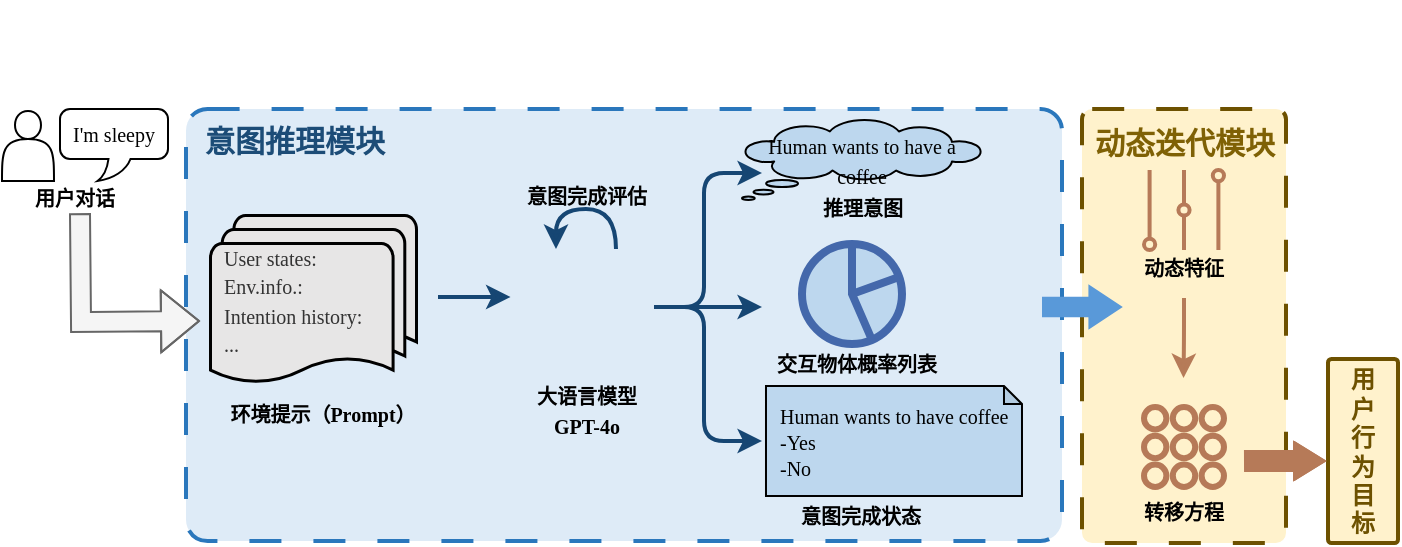<mxfile version="26.2.12">
  <diagram name="第 1 页" id="LBwYV1cpOcLLt1L9Yb_N">
    <mxGraphModel dx="4068" dy="1640" grid="0" gridSize="10" guides="1" tooltips="1" connect="1" arrows="1" fold="1" page="1" pageScale="1" pageWidth="827" pageHeight="1169" math="0" shadow="0">
      <root>
        <mxCell id="0" />
        <mxCell id="1" parent="0" />
        <mxCell id="5TARoNKbcyH-ZK2RdMgg-2" value="" style="rounded=1;arcSize=5;whiteSpace=wrap;html=1;fillColor=light-dark(#deebf7, #1d293b);strokeColor=light-dark(#2a77bc, #5c79a3);strokeWidth=2;dashed=1;dashPattern=8 8;movable=1;resizable=1;rotatable=1;deletable=1;editable=1;locked=0;connectable=1;" vertex="1" parent="1">
          <mxGeometry x="-1522" y="79.5" width="438" height="216" as="geometry" />
        </mxCell>
        <mxCell id="5TARoNKbcyH-ZK2RdMgg-3" style="edgeStyle=orthogonalEdgeStyle;rounded=1;orthogonalLoop=1;jettySize=auto;html=1;fillColor=#1ba1e2;strokeColor=light-dark(#164673, #51afe7);curved=0;textShadow=1;strokeWidth=2;movable=1;resizable=1;rotatable=1;deletable=1;editable=1;locked=0;connectable=1;" edge="1" parent="1">
          <mxGeometry relative="1" as="geometry">
            <mxPoint x="-1396" y="173.5" as="sourcePoint" />
            <mxPoint x="-1359.73" y="173.5" as="targetPoint" />
          </mxGeometry>
        </mxCell>
        <mxCell id="5TARoNKbcyH-ZK2RdMgg-8" value="" style="group;align=left;movable=1;resizable=1;rotatable=1;deletable=1;editable=1;locked=0;connectable=1;" vertex="1" connectable="0" parent="1">
          <mxGeometry x="-1505" y="112.5" width="111.27" height="138" as="geometry" />
        </mxCell>
        <mxCell id="5TARoNKbcyH-ZK2RdMgg-9" value="&lt;b&gt;&lt;font style=&quot;font-size: 10px;&quot; face=&quot;Times New Roman&quot;&gt;环境提示（Prompt）&lt;/font&gt;&lt;/b&gt;" style="text;html=1;align=center;verticalAlign=middle;resizable=1;points=[];autosize=1;strokeColor=none;fillColor=none;movable=1;rotatable=1;deletable=1;editable=1;locked=0;connectable=1;" vertex="1" parent="5TARoNKbcyH-ZK2RdMgg-8">
          <mxGeometry x="-4.817" y="106.593" width="111" height="26" as="geometry" />
        </mxCell>
        <mxCell id="5TARoNKbcyH-ZK2RdMgg-10" value="&lt;div style=&quot;color: rgb(51, 51, 51);&quot;&gt;&lt;span style=&quot;background-color: transparent; color: light-dark(rgb(51, 51, 51), rgb(193, 193, 193));&quot;&gt;&lt;font style=&quot;font-size: 10px;&quot; face=&quot;Times New Roman&quot;&gt;&amp;nbsp; User states:&lt;/font&gt;&lt;/span&gt;&lt;/div&gt;&lt;div style=&quot;color: rgb(51, 51, 51);&quot;&gt;&lt;span style=&quot;background-color: transparent; color: light-dark(rgb(51, 51, 51), rgb(193, 193, 193));&quot;&gt;&lt;font style=&quot;font-size: 10px;&quot; face=&quot;Times New Roman&quot;&gt;&amp;nbsp; Env.info.:&lt;/font&gt;&lt;/span&gt;&lt;/div&gt;&lt;div style=&quot;color: rgb(51, 51, 51);&quot;&gt;&lt;font style=&quot;font-size: 10px;&quot; face=&quot;Times New Roman&quot;&gt;&amp;nbsp; Intention history:&lt;/font&gt;&lt;/div&gt;&lt;div style=&quot;color: rgb(51, 51, 51);&quot;&gt;&lt;font style=&quot;font-size: 10px;&quot; face=&quot;Times New Roman&quot;&gt;&amp;nbsp; ...&lt;/font&gt;&lt;/div&gt;" style="strokeWidth=1.5;html=1;shape=mxgraph.flowchart.multi-document;whiteSpace=wrap;align=left;fillColor=light-dark(#e7e6e6, #ededed);movable=1;resizable=1;rotatable=1;deletable=1;editable=1;locked=0;connectable=1;" vertex="1" parent="5TARoNKbcyH-ZK2RdMgg-8">
          <mxGeometry x="-5" y="20" width="103" height="84.69" as="geometry" />
        </mxCell>
        <mxCell id="5TARoNKbcyH-ZK2RdMgg-16" value="&lt;font style=&quot;font-size: 15px;&quot; face=&quot;Times New Roman&quot;&gt;意图推理模块&lt;/font&gt;" style="text;html=1;align=center;verticalAlign=middle;resizable=1;points=[];autosize=1;strokeColor=none;fillColor=none;fontColor=light-dark(#1c4c77, #a1cdf9);fontStyle=1;movable=1;rotatable=1;deletable=1;editable=1;locked=0;connectable=1;" vertex="1" parent="1">
          <mxGeometry x="-1522" y="79.5" width="108" height="30" as="geometry" />
        </mxCell>
        <mxCell id="5TARoNKbcyH-ZK2RdMgg-20" value="" style="shape=image;html=1;verticalAlign=top;verticalLabelPosition=bottom;labelBackgroundColor=#ffffff;imageAspect=0;aspect=fixed;image=https://cdn0.iconfinder.com/data/icons/phosphor-light-vol-1/256/brain-light-128.png;imageBackground=none;imageBorder=none;movable=1;resizable=1;rotatable=1;deletable=1;editable=1;locked=0;connectable=1;" vertex="1" parent="1">
          <mxGeometry x="-1356" y="148" width="67" height="67" as="geometry" />
        </mxCell>
        <mxCell id="5TARoNKbcyH-ZK2RdMgg-22" style="edgeStyle=orthogonalEdgeStyle;rounded=1;orthogonalLoop=1;jettySize=auto;html=1;fillColor=#1ba1e2;strokeColor=light-dark(#164673, #51afe7);curved=0;strokeWidth=2;movable=1;resizable=1;rotatable=1;deletable=1;editable=1;locked=0;connectable=1;" edge="1" parent="1">
          <mxGeometry relative="1" as="geometry">
            <mxPoint x="-1288" y="178.5" as="sourcePoint" />
            <mxPoint x="-1234" y="178.5" as="targetPoint" />
            <Array as="points" />
          </mxGeometry>
        </mxCell>
        <mxCell id="5TARoNKbcyH-ZK2RdMgg-23" value="" style="group;movable=1;resizable=1;rotatable=1;deletable=1;editable=1;locked=0;connectable=1;" vertex="1" connectable="0" parent="1">
          <mxGeometry x="-1234.003" y="155" width="148.003" height="122" as="geometry" />
        </mxCell>
        <mxCell id="5TARoNKbcyH-ZK2RdMgg-24" value="" style="html=1;verticalLabelPosition=bottom;align=center;labelBackgroundColor=#ffffff;verticalAlign=middle;strokeWidth=4;strokeColor=light-dark(#4468ab, #319eff);shadow=0;dashed=0;shape=mxgraph.ios7.icons.pie_chart;fillColor=light-dark(#bdd7ee, #1e4a76);fontStyle=0;movable=1;resizable=1;rotatable=1;deletable=1;editable=1;locked=0;connectable=1;fontFamily=Helvetica;fontSize=12;fontColor=default;" vertex="1" parent="5TARoNKbcyH-ZK2RdMgg-23">
          <mxGeometry x="20.003" y="-8" width="50" height="50" as="geometry" />
        </mxCell>
        <mxCell id="5TARoNKbcyH-ZK2RdMgg-25" value="&lt;b&gt;&lt;font style=&quot;font-size: 10px;&quot; face=&quot;Times New Roman&quot;&gt;交互物体&lt;/font&gt;&lt;/b&gt;&lt;b style=&quot;background-color: transparent; color: light-dark(rgb(0, 0, 0), rgb(255, 255, 255));&quot;&gt;&lt;font style=&quot;font-size: 10px;&quot; face=&quot;Times New Roman&quot;&gt;概率列表&lt;/font&gt;&lt;/b&gt;" style="text;html=1;align=center;verticalAlign=middle;resizable=1;points=[];autosize=1;strokeColor=none;fillColor=none;fontStyle=0;movable=1;rotatable=1;deletable=1;editable=1;locked=0;connectable=1;" vertex="1" parent="5TARoNKbcyH-ZK2RdMgg-23">
          <mxGeometry x="-3" y="37.0" width="100" height="30" as="geometry" />
        </mxCell>
        <mxCell id="5TARoNKbcyH-ZK2RdMgg-21" value="&lt;div style=&quot;text-align: center; line-height: 100%;&quot;&gt;&lt;span style=&quot;background-color: transparent; color: light-dark(rgb(0, 0, 0), rgb(255, 255, 255)); font-family: &amp;quot;Times New Roman&amp;quot;;&quot;&gt;&lt;font style=&quot;font-size: 10px;&quot;&gt;&amp;nbsp; &lt;/font&gt;&lt;/span&gt;&lt;span style=&quot;background-color: transparent; color: light-dark(rgb(0, 0, 0), rgb(255, 255, 255)); font-family: &amp;quot;Times New Roman&amp;quot;; font-size: 10px;&quot;&gt;Human wants to have coffee&lt;/span&gt;&lt;/div&gt;&lt;div style=&quot;line-height: 100%;&quot;&gt;&lt;font style=&quot;font-size: 10px;&quot;&gt;&lt;span style=&quot;font-family: &amp;quot;Times New Roman&amp;quot;; background-color: transparent; color: light-dark(rgb(0, 0, 0), rgb(255, 255, 255));&quot;&gt;&amp;nbsp; -Yes&lt;/span&gt;&lt;/font&gt;&lt;/div&gt;&lt;div style=&quot;line-height: 100%;&quot;&gt;&lt;font face=&quot;Times New Roman&quot;&gt;&lt;span style=&quot;font-size: 10px;&quot;&gt;&amp;nbsp; -No&lt;/span&gt;&lt;/font&gt;&lt;/div&gt;" style="shape=note;whiteSpace=wrap;html=1;backgroundOutline=1;darkOpacity=0.05;align=left;size=9;fillColor=light-dark(#bdd7ee, #ededed);movable=1;resizable=1;rotatable=1;deletable=1;editable=1;locked=0;connectable=1;" vertex="1" parent="5TARoNKbcyH-ZK2RdMgg-23">
          <mxGeometry x="2" y="63" width="128" height="55" as="geometry" />
        </mxCell>
        <mxCell id="5TARoNKbcyH-ZK2RdMgg-35" value="" style="group;movable=1;resizable=1;rotatable=1;deletable=1;editable=1;locked=0;connectable=1;" vertex="1" connectable="0" parent="1">
          <mxGeometry x="-1249" y="25" width="135" height="130" as="geometry" />
        </mxCell>
        <mxCell id="5TARoNKbcyH-ZK2RdMgg-36" value="" style="group;movable=1;resizable=1;rotatable=1;deletable=1;editable=1;locked=0;connectable=1;" vertex="1" connectable="0" parent="5TARoNKbcyH-ZK2RdMgg-35">
          <mxGeometry y="60" width="130" height="60" as="geometry" />
        </mxCell>
        <mxCell id="5TARoNKbcyH-ZK2RdMgg-37" value="&lt;font style=&quot;font-size: 10px;&quot; face=&quot;Times New Roman&quot;&gt;Human wants to have a coffee&lt;/font&gt;" style="whiteSpace=wrap;html=1;shape=mxgraph.basic.cloud_callout;strokeColor=light-dark(#000000,#319EFF);fillColor=light-dark(#bdd7ee, #1e4a76);movable=1;resizable=1;rotatable=1;deletable=1;editable=1;locked=0;connectable=1;" vertex="1" parent="5TARoNKbcyH-ZK2RdMgg-36">
          <mxGeometry x="5" width="120" height="40.0" as="geometry" />
        </mxCell>
        <mxCell id="5TARoNKbcyH-ZK2RdMgg-38" value="&lt;font style=&quot;font-size: 10px;&quot; face=&quot;Times New Roman&quot;&gt;&lt;b style=&quot;&quot;&gt;推理意图&lt;/b&gt;&lt;/font&gt;" style="text;html=1;align=center;verticalAlign=middle;resizable=1;points=[];autosize=1;strokeColor=none;fillColor=none;movable=1;rotatable=1;deletable=1;editable=1;locked=0;connectable=1;" vertex="1" parent="5TARoNKbcyH-ZK2RdMgg-36">
          <mxGeometry x="36" y="31" width="58" height="26" as="geometry" />
        </mxCell>
        <mxCell id="5TARoNKbcyH-ZK2RdMgg-43" value="" style="shape=actor;whiteSpace=wrap;html=1;strokeWidth=1;movable=1;resizable=1;rotatable=1;deletable=1;editable=1;locked=0;connectable=1;" vertex="1" parent="1">
          <mxGeometry x="-1614" y="80.5" width="26" height="35" as="geometry" />
        </mxCell>
        <mxCell id="5TARoNKbcyH-ZK2RdMgg-44" value="&lt;font style=&quot;font-size: 10px;&quot; face=&quot;Times New Roman&quot;&gt;I&#39;m sleepy&lt;/font&gt;" style="whiteSpace=wrap;html=1;shape=mxgraph.basic.roundRectCallout;dx=29.74;dy=11;size=5;boundedLbl=1;strokeWidth=1;movable=1;resizable=1;rotatable=1;deletable=1;editable=1;locked=0;connectable=1;" vertex="1" parent="1">
          <mxGeometry x="-1585" y="79.5" width="54" height="36" as="geometry" />
        </mxCell>
        <mxCell id="5TARoNKbcyH-ZK2RdMgg-45" value="&lt;font style=&quot;font-size: 10px;&quot;&gt;&lt;b&gt;用户对话&lt;/b&gt;&lt;/font&gt;" style="text;html=1;align=center;verticalAlign=middle;resizable=1;points=[];autosize=1;strokeColor=none;fillColor=none;movable=1;rotatable=1;deletable=1;editable=1;locked=0;connectable=1;" vertex="1" parent="1">
          <mxGeometry x="-1607" y="110.5" width="58" height="26" as="geometry" />
        </mxCell>
        <mxCell id="5TARoNKbcyH-ZK2RdMgg-47" value="&lt;b&gt;&lt;font style=&quot;font-size: 10px;&quot; face=&quot;Times New Roman&quot;&gt;意图完成状态&lt;/font&gt;&lt;/b&gt;" style="text;html=1;align=center;verticalAlign=middle;resizable=1;points=[];autosize=1;strokeColor=none;fillColor=none;movable=1;rotatable=1;deletable=1;editable=1;locked=0;connectable=1;" vertex="1" parent="1">
          <mxGeometry x="-1224.5" y="269.5" width="78" height="26" as="geometry" />
        </mxCell>
        <mxCell id="5TARoNKbcyH-ZK2RdMgg-48" value="" style="shape=flexArrow;endArrow=none;html=1;rounded=0;entryX=0.006;entryY=0.554;entryDx=0;entryDy=0;entryPerimeter=0;fillColor=#f5f5f5;strokeColor=#666666;edgeStyle=orthogonalEdgeStyle;startArrow=block;startFill=0;movable=1;resizable=1;rotatable=1;deletable=1;editable=1;locked=0;connectable=1;" edge="1" parent="1">
          <mxGeometry width="50" height="50" relative="1" as="geometry">
            <mxPoint x="-1515" y="185.5" as="sourcePoint" />
            <mxPoint x="-1575.004" y="131.53" as="targetPoint" />
          </mxGeometry>
        </mxCell>
        <mxCell id="5TARoNKbcyH-ZK2RdMgg-51" value="" style="rounded=1;arcSize=5;whiteSpace=wrap;html=1;fillColor=#fff2cc;strokeColor=light-dark(#6D5100,#000000);strokeWidth=2;dashed=1;dashPattern=8 8;movable=1;resizable=1;rotatable=1;deletable=1;editable=1;locked=0;connectable=1;" vertex="1" parent="1">
          <mxGeometry x="-1074" y="79.5" width="102" height="217" as="geometry" />
        </mxCell>
        <mxCell id="5TARoNKbcyH-ZK2RdMgg-52" value="" style="html=1;verticalLabelPosition=bottom;align=center;labelBackgroundColor=#ffffff;verticalAlign=top;strokeWidth=3;strokeColor=light-dark(#b67a58, #32a0ff);shadow=0;dashed=0;shape=mxgraph.ios7.icons.keypad;fillColor=none;aspect=fixed;movable=1;resizable=1;rotatable=1;deletable=1;editable=1;locked=0;connectable=1;" vertex="1" parent="1">
          <mxGeometry x="-1043" y="228.5" width="40" height="40" as="geometry" />
        </mxCell>
        <mxCell id="5TARoNKbcyH-ZK2RdMgg-53" value="&lt;font style=&quot;color: light-dark(rgb(109, 81, 0), rgb(237, 237, 237));&quot;&gt;&lt;b style=&quot;&quot;&gt;用&lt;/b&gt;&lt;/font&gt;&lt;div&gt;&lt;font style=&quot;color: light-dark(rgb(109, 81, 0), rgb(237, 237, 237));&quot;&gt;&lt;b&gt;户&lt;/b&gt;&lt;/font&gt;&lt;/div&gt;&lt;div&gt;&lt;font style=&quot;color: light-dark(rgb(109, 81, 0), rgb(237, 237, 237));&quot;&gt;&lt;b&gt;行&lt;/b&gt;&lt;/font&gt;&lt;/div&gt;&lt;div&gt;&lt;font style=&quot;color: light-dark(rgb(109, 81, 0), rgb(237, 237, 237));&quot;&gt;&lt;b&gt;为&lt;/b&gt;&lt;/font&gt;&lt;/div&gt;&lt;div&gt;&lt;font style=&quot;color: light-dark(rgb(109, 81, 0), rgb(237, 237, 237));&quot;&gt;&lt;b&gt;目&lt;/b&gt;&lt;/font&gt;&lt;/div&gt;&lt;div&gt;&lt;font style=&quot;color: light-dark(rgb(109, 81, 0), rgb(237, 237, 237));&quot;&gt;&lt;b style=&quot;&quot;&gt;标&lt;/b&gt;&lt;/font&gt;&lt;/div&gt;" style="rounded=1;arcSize=5;whiteSpace=wrap;html=1;fillColor=#fff2cc;strokeColor=light-dark(#6D5100,#000000);strokeWidth=2;align=center;verticalAlign=middle;fontFamily=Helvetica;fontSize=12;fontColor=default;movable=1;resizable=1;rotatable=1;deletable=1;editable=1;locked=0;connectable=1;" vertex="1" parent="1">
          <mxGeometry x="-951" y="204.5" width="35" height="92" as="geometry" />
        </mxCell>
        <mxCell id="5TARoNKbcyH-ZK2RdMgg-54" value="&lt;b&gt;&lt;font style=&quot;font-size: 10px;&quot;&gt;转移方程&lt;/font&gt;&lt;/b&gt;" style="text;html=1;align=center;verticalAlign=middle;whiteSpace=wrap;rounded=0;movable=1;resizable=1;rotatable=1;deletable=1;editable=1;locked=0;connectable=1;" vertex="1" parent="1">
          <mxGeometry x="-1053" y="265.5" width="60" height="30" as="geometry" />
        </mxCell>
        <mxCell id="5TARoNKbcyH-ZK2RdMgg-55" value="&lt;font face=&quot;Times New Roman&quot;&gt;&lt;span style=&quot;font-size: 15px;&quot;&gt;动态迭代模块&lt;/span&gt;&lt;/font&gt;" style="text;html=1;align=center;verticalAlign=middle;resizable=1;points=[];autosize=1;strokeColor=none;fillColor=none;fontColor=light-dark(#7f6105, #69c195);fontStyle=1;movable=1;rotatable=1;deletable=1;editable=1;locked=0;connectable=1;" vertex="1" parent="1">
          <mxGeometry x="-1077" y="80.5" width="108" height="30" as="geometry" />
        </mxCell>
        <mxCell id="5TARoNKbcyH-ZK2RdMgg-56" value="" style="html=1;verticalLabelPosition=bottom;align=center;labelBackgroundColor=#ffffff;verticalAlign=top;strokeWidth=2;strokeColor=light-dark(#b67a58, #32a0ff);shadow=0;dashed=0;shape=mxgraph.ios7.icons.volume;pointerEvents=1;fillColor=light-dark(#fff2cc, #ededed);aspect=fixed;movable=1;resizable=1;rotatable=1;deletable=1;editable=1;locked=0;connectable=1;" vertex="1" parent="1">
          <mxGeometry x="-1043" y="110" width="40" height="40" as="geometry" />
        </mxCell>
        <mxCell id="5TARoNKbcyH-ZK2RdMgg-57" value="&lt;b&gt;&lt;font style=&quot;font-size: 10px;&quot;&gt;动态特征&lt;/font&gt;&lt;/b&gt;" style="text;html=1;align=center;verticalAlign=middle;whiteSpace=wrap;rounded=0;movable=1;resizable=1;rotatable=1;deletable=1;editable=1;locked=0;connectable=1;" vertex="1" parent="1">
          <mxGeometry x="-1053" y="144" width="60" height="30" as="geometry" />
        </mxCell>
        <mxCell id="5TARoNKbcyH-ZK2RdMgg-58" style="edgeStyle=orthogonalEdgeStyle;rounded=1;orthogonalLoop=1;jettySize=auto;html=1;fillColor=#1ba1e2;strokeColor=light-dark(#b67b58, #28ab6a);curved=0;horizontal=1;strokeWidth=2;movable=1;resizable=1;rotatable=1;deletable=1;editable=1;locked=0;connectable=1;exitX=0.5;exitY=1;exitDx=0;exitDy=0;" edge="1" parent="1" source="5TARoNKbcyH-ZK2RdMgg-57">
          <mxGeometry relative="1" as="geometry">
            <mxPoint x="-1023.17" y="182" as="sourcePoint" />
            <mxPoint x="-1023.24" y="214" as="targetPoint" />
            <Array as="points" />
          </mxGeometry>
        </mxCell>
        <mxCell id="5TARoNKbcyH-ZK2RdMgg-59" value="" style="shape=flexArrow;endArrow=classic;html=1;rounded=0;fillColor=light-dark(#b67a58, #36210a);strokeColor=light-dark(#b67a58, #996500);endWidth=8.046;endSize=4.834;movable=1;resizable=1;rotatable=1;deletable=1;editable=1;locked=0;connectable=1;" edge="1" parent="1">
          <mxGeometry width="50" height="50" relative="1" as="geometry">
            <mxPoint x="-993" y="255.5" as="sourcePoint" />
            <mxPoint x="-952" y="255.495" as="targetPoint" />
            <Array as="points">
              <mxPoint x="-992" y="255.495" />
            </Array>
          </mxGeometry>
        </mxCell>
        <mxCell id="5TARoNKbcyH-ZK2RdMgg-46" value="&lt;b&gt;&lt;font style=&quot;font-size: 10px;&quot; face=&quot;Times New Roman&quot;&gt;意图完成评估&lt;/font&gt;&lt;/b&gt;" style="text;html=1;align=center;verticalAlign=middle;resizable=1;points=[];autosize=1;strokeColor=none;fillColor=none;movable=1;rotatable=1;deletable=1;editable=1;locked=0;connectable=1;" vertex="1" parent="1">
          <mxGeometry x="-1361.5" y="109.5" width="78" height="26" as="geometry" />
        </mxCell>
        <mxCell id="5TARoNKbcyH-ZK2RdMgg-13" value="&lt;font style=&quot;font-size: 10px;&quot;&gt;&lt;font style=&quot;&quot; face=&quot;Times New Roman&quot;&gt;&lt;b style=&quot;&quot;&gt;大语言模型&lt;/b&gt;&lt;/font&gt;&lt;br&gt;&lt;/font&gt;&lt;div&gt;&lt;b&gt;&lt;font style=&quot;font-size: 10px;&quot; face=&quot;Times New Roman&quot;&gt;GPT-4o&lt;/font&gt;&lt;/b&gt;&lt;/div&gt;" style="text;html=1;align=center;verticalAlign=middle;resizable=1;points=[];autosize=1;strokeColor=none;fillColor=none;movable=1;rotatable=1;deletable=1;editable=1;locked=0;connectable=1;" vertex="1" parent="1">
          <mxGeometry x="-1356" y="209.5" width="68" height="41" as="geometry" />
        </mxCell>
        <mxCell id="5TARoNKbcyH-ZK2RdMgg-15" value="" style="curved=1;endArrow=classic;html=1;rounded=0;strokeWidth=2;strokeColor=light-dark(#164673, #ededed);movable=1;resizable=1;rotatable=1;deletable=1;editable=1;locked=0;connectable=1;" edge="1" parent="1">
          <mxGeometry width="50" height="50" relative="1" as="geometry">
            <mxPoint x="-1307" y="149.5" as="sourcePoint" />
            <mxPoint x="-1337" y="149.5" as="targetPoint" />
            <Array as="points">
              <mxPoint x="-1307" y="129.5" />
              <mxPoint x="-1337" y="129.5" />
            </Array>
          </mxGeometry>
        </mxCell>
        <mxCell id="5TARoNKbcyH-ZK2RdMgg-14" style="edgeStyle=orthogonalEdgeStyle;rounded=1;orthogonalLoop=1;jettySize=auto;html=1;fillColor=#1ba1e2;strokeColor=light-dark(#164673, #51afe7);curved=0;strokeWidth=2;movable=1;resizable=1;rotatable=1;deletable=1;editable=1;locked=0;connectable=1;" edge="1" parent="1">
          <mxGeometry relative="1" as="geometry">
            <mxPoint x="-1288" y="178.51" as="sourcePoint" />
            <mxPoint x="-1234" y="111.5" as="targetPoint" />
            <Array as="points">
              <mxPoint x="-1263" y="178.5" />
              <mxPoint x="-1263" y="111.5" />
              <mxPoint x="-1234" y="111.5" />
            </Array>
          </mxGeometry>
        </mxCell>
        <mxCell id="5TARoNKbcyH-ZK2RdMgg-66" style="edgeStyle=orthogonalEdgeStyle;rounded=1;orthogonalLoop=1;jettySize=auto;html=1;fillColor=#1ba1e2;strokeColor=light-dark(#164673, #51afe7);curved=0;strokeWidth=2;movable=1;resizable=1;rotatable=1;deletable=1;editable=1;locked=0;connectable=1;" edge="1" parent="1">
          <mxGeometry relative="1" as="geometry">
            <mxPoint x="-1288.0" y="178.5" as="sourcePoint" />
            <mxPoint x="-1234.0" y="245.51" as="targetPoint" />
            <Array as="points">
              <mxPoint x="-1263.0" y="178.51" />
              <mxPoint x="-1263.0" y="245.51" />
              <mxPoint x="-1234.0" y="245.51" />
            </Array>
          </mxGeometry>
        </mxCell>
        <mxCell id="5TARoNKbcyH-ZK2RdMgg-18" value="" style="shape=flexArrow;endArrow=classic;html=1;rounded=0;fillColor=light-dark(#5999d9, #2566a8);strokeColor=light-dark(#5999d9, #ededed);width=9.143;endSize=4.931;endWidth=10.776;movable=1;resizable=1;rotatable=1;deletable=1;editable=1;locked=0;connectable=1;" edge="1" parent="1">
          <mxGeometry width="50" height="50" relative="1" as="geometry">
            <mxPoint x="-1094" y="178.5" as="sourcePoint" />
            <mxPoint x="-1054" y="178.5" as="targetPoint" />
          </mxGeometry>
        </mxCell>
      </root>
    </mxGraphModel>
  </diagram>
</mxfile>
